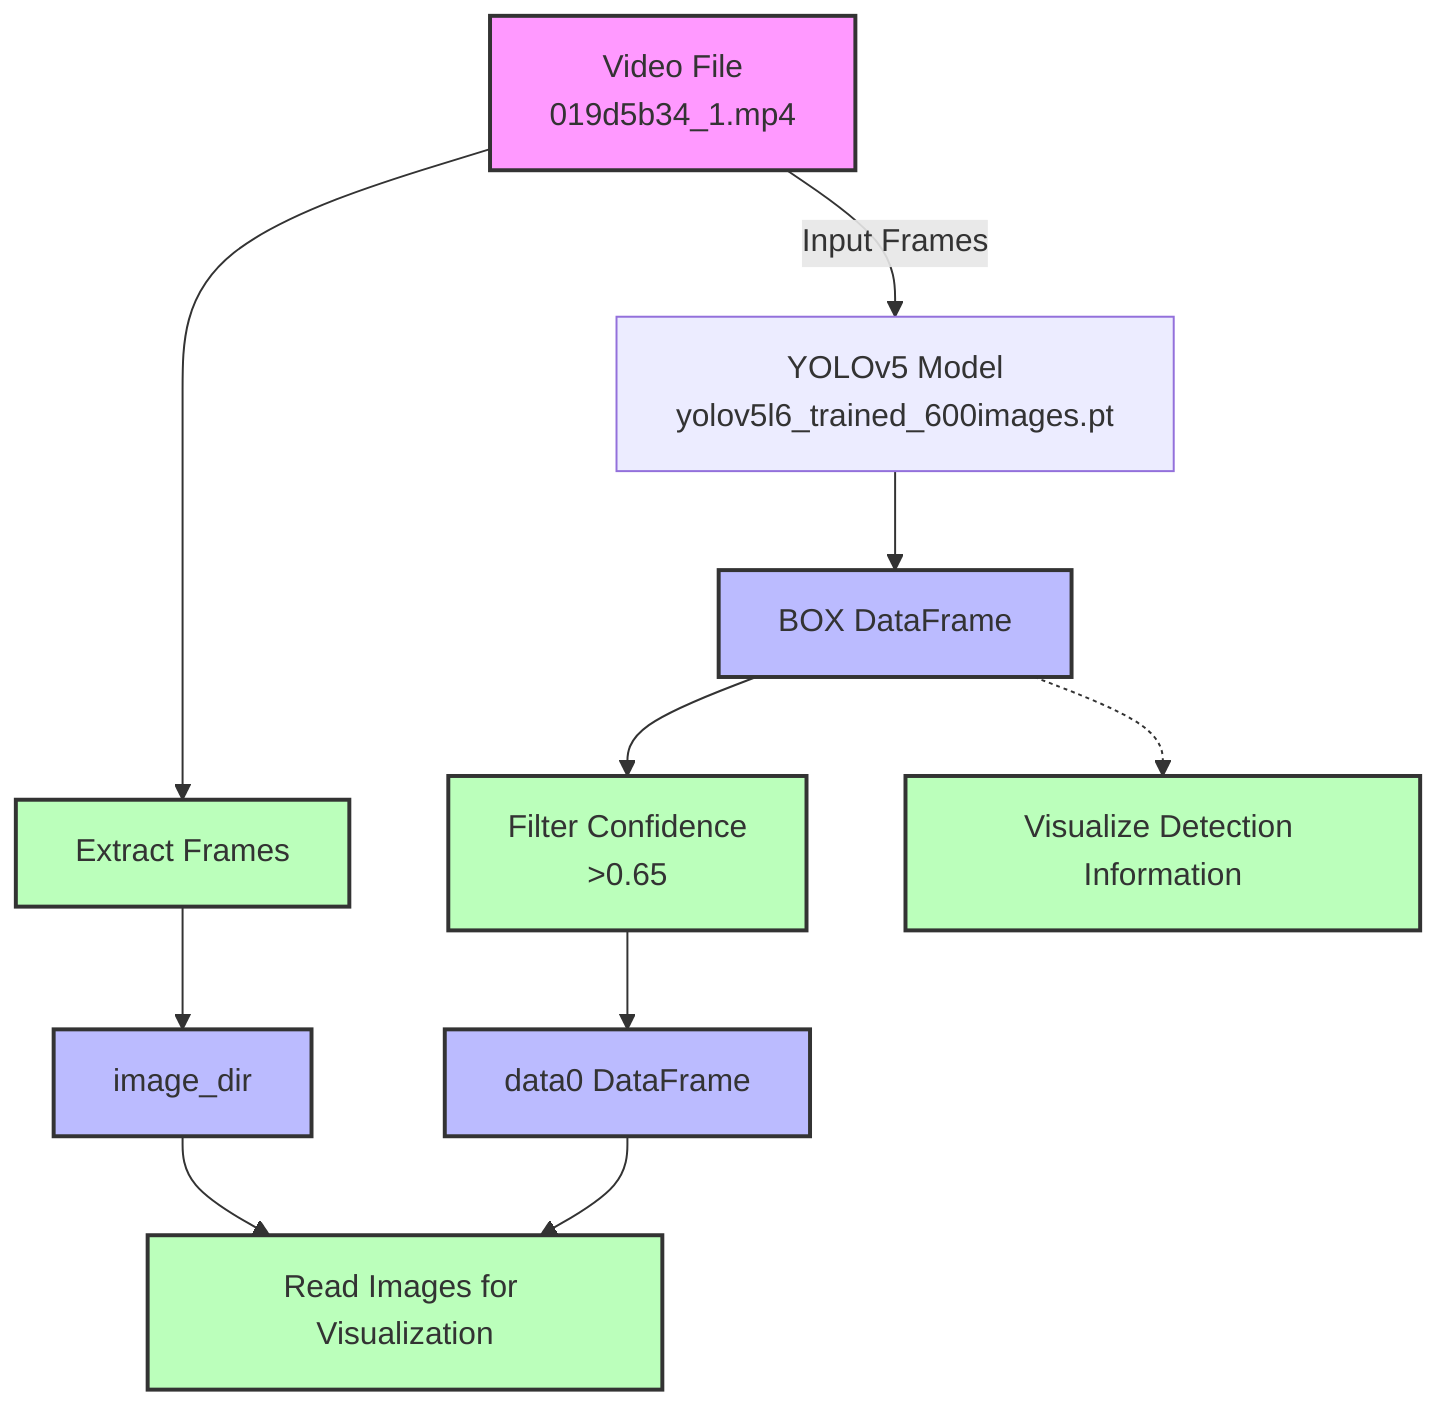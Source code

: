 flowchart TD
    %%% Data Sources %%%
    A["Video File\n019d5b34_1.mp4"]:::dataSource -->|Input Frames| B["YOLOv5 Model\nyolov5l6_trained_600images.pt"]
    B-->C["BOX DataFrame"]:::dataVariable

    %%% Data Variables %%%
    C-->D["Filter Confidence\n>0.65"]:::process
    D-->E["data0 DataFrame"]:::dataVariable
    
    A-->F["Extract Frames"]:::process
    F-->G["image_dir"]:::dataVariable

    %%% Processes and Visualization %%%
    G-->H["Read Images for Visualization"]:::process
    E-->H
    C-.->I["Visualize Detection Information"]:::process
    
    %%% Styles and Classes %%%
    classDef dataSource fill:#f9f,stroke:#333,stroke-width:2px;
    classDef dataVariable fill:#bbf,stroke:#333,stroke-width:2px;
    classDef process fill:#bfb,stroke:#333,stroke-width:2px;